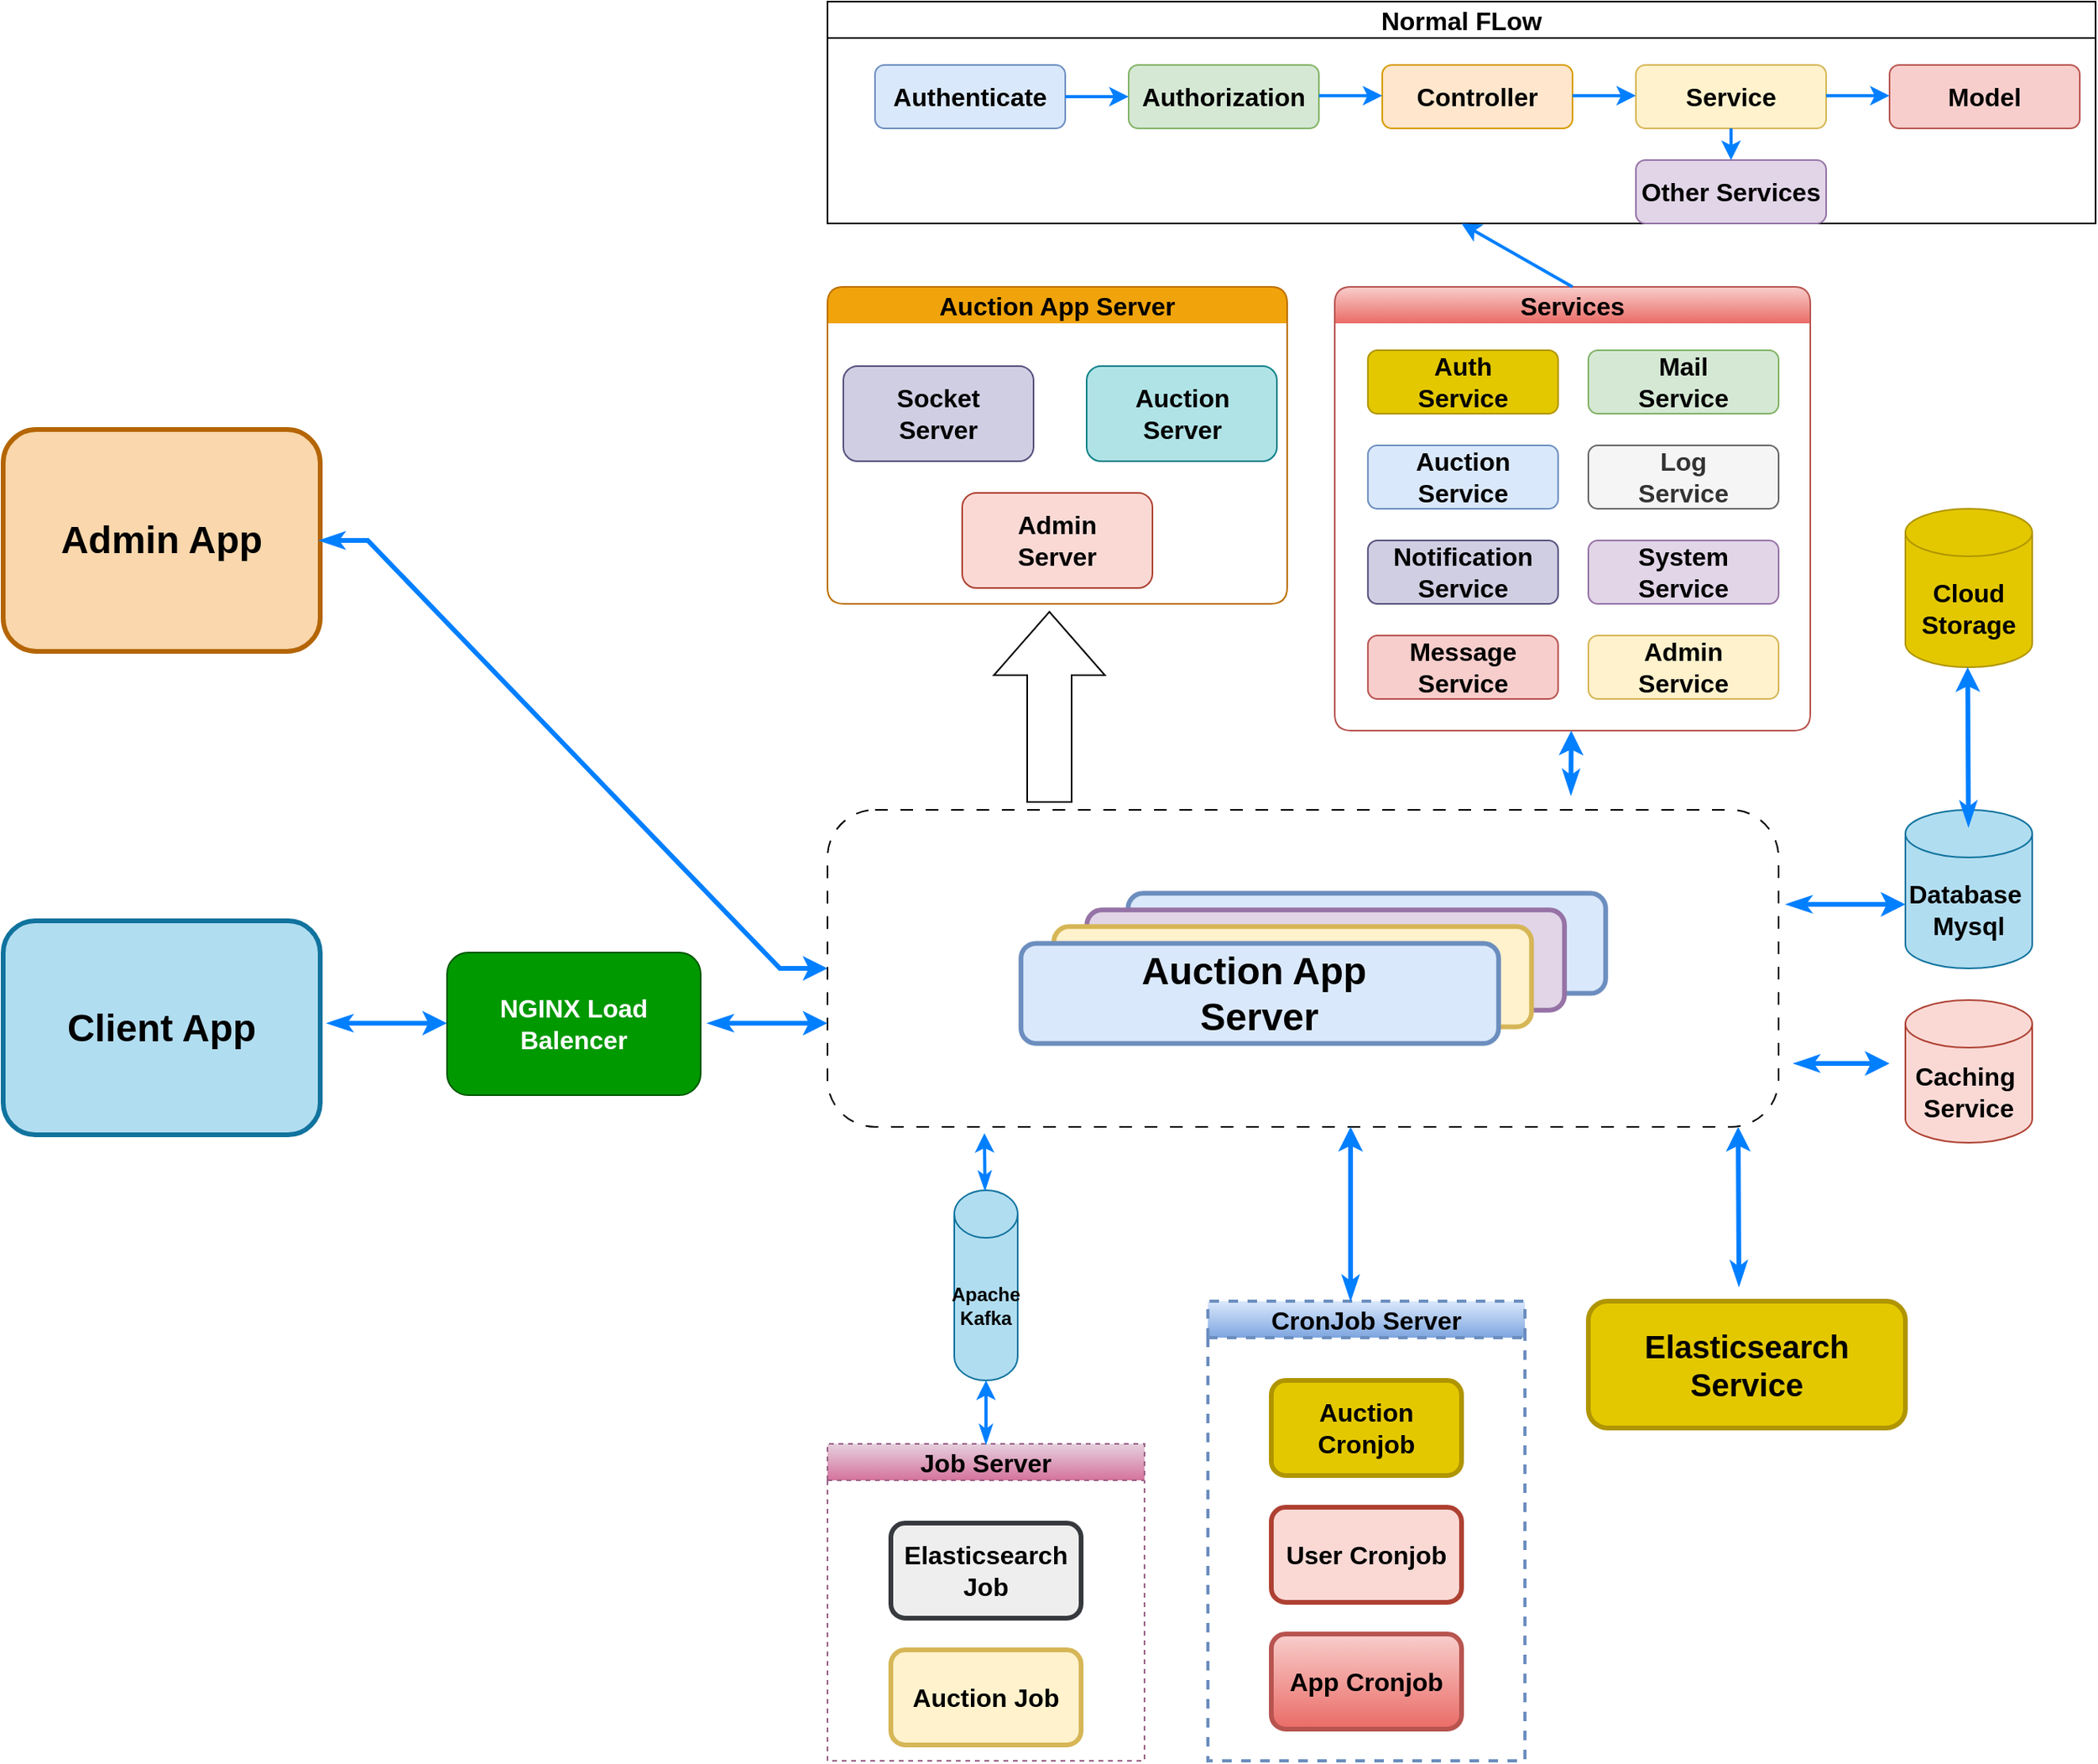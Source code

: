 <mxfile version="22.1.9" type="device">
  <diagram name="Trang-1" id="wGHR9g0vEZ7Tvko0YVtq">
    <mxGraphModel dx="3056" dy="2358" grid="1" gridSize="10" guides="1" tooltips="1" connect="1" arrows="1" fold="1" page="1" pageScale="1" pageWidth="850" pageHeight="1100" math="0" shadow="0">
      <root>
        <mxCell id="0" />
        <mxCell id="1" parent="0" />
        <mxCell id="xG7I9yB7lSo5u_yTw7F--1" value="&lt;b&gt;&lt;font style=&quot;font-size: 24px;&quot;&gt;Client App&lt;/font&gt;&lt;/b&gt;" style="rounded=1;whiteSpace=wrap;html=1;strokeWidth=3;fillColor=#b1ddf0;strokeColor=#10739e;" vertex="1" parent="1">
          <mxGeometry y="190" width="200" height="135" as="geometry" />
        </mxCell>
        <mxCell id="xG7I9yB7lSo5u_yTw7F--7" value="&lt;b style=&quot;font-size: 16px;&quot;&gt;NGINX Load&lt;br&gt;Balencer&lt;/b&gt;" style="rounded=1;whiteSpace=wrap;html=1;strokeWidth=1;fillColor=#009900;strokeColor=#005700;fontColor=#ffffff;" vertex="1" parent="1">
          <mxGeometry x="280" y="210" width="160" height="90" as="geometry" />
        </mxCell>
        <mxCell id="xG7I9yB7lSo5u_yTw7F--16" value="" style="group" vertex="1" connectable="0" parent="1">
          <mxGeometry x="520" y="120" width="600" height="200" as="geometry" />
        </mxCell>
        <mxCell id="xG7I9yB7lSo5u_yTw7F--8" value="" style="rounded=1;whiteSpace=wrap;html=1;dashed=1;dashPattern=8 8;fillColor=none;" vertex="1" parent="xG7I9yB7lSo5u_yTw7F--16">
          <mxGeometry width="600" height="200" as="geometry" />
        </mxCell>
        <mxCell id="xG7I9yB7lSo5u_yTw7F--9" value="" style="rounded=1;whiteSpace=wrap;html=1;strokeWidth=3;fillColor=#dae8fc;strokeColor=#6c8ebf;" vertex="1" parent="xG7I9yB7lSo5u_yTw7F--16">
          <mxGeometry x="189.61" y="52.632" width="301.299" height="63.158" as="geometry" />
        </mxCell>
        <mxCell id="xG7I9yB7lSo5u_yTw7F--11" value="" style="rounded=1;whiteSpace=wrap;html=1;strokeWidth=3;fillColor=#e1d5e7;strokeColor=#9673a6;" vertex="1" parent="xG7I9yB7lSo5u_yTw7F--16">
          <mxGeometry x="163.636" y="63.158" width="301.299" height="63.158" as="geometry" />
        </mxCell>
        <mxCell id="xG7I9yB7lSo5u_yTw7F--12" value="" style="rounded=1;whiteSpace=wrap;html=1;strokeWidth=3;fillColor=#fff2cc;strokeColor=#d6b656;" vertex="1" parent="xG7I9yB7lSo5u_yTw7F--16">
          <mxGeometry x="142.857" y="73.684" width="301.299" height="63.158" as="geometry" />
        </mxCell>
        <mxCell id="xG7I9yB7lSo5u_yTw7F--15" value="&lt;font style=&quot;font-size: 24px;&quot;&gt;&lt;b&gt;Auction App&amp;nbsp;&lt;br&gt;Server&lt;/b&gt;&lt;/font&gt;" style="rounded=1;whiteSpace=wrap;html=1;strokeWidth=3;fillColor=#dae8fc;strokeColor=#6c8ebf;" vertex="1" parent="xG7I9yB7lSo5u_yTw7F--16">
          <mxGeometry x="122.078" y="84.211" width="301.299" height="63.158" as="geometry" />
        </mxCell>
        <mxCell id="xG7I9yB7lSo5u_yTw7F--19" value="&lt;b style=&quot;font-size: 20px;&quot;&gt;Elasticsearch&lt;br&gt;Service&lt;br&gt;&lt;/b&gt;" style="rounded=1;whiteSpace=wrap;html=1;strokeWidth=3;fillColor=#e3c800;fontColor=#000000;strokeColor=#B09500;" vertex="1" parent="1">
          <mxGeometry x="1000" y="430" width="200" height="80" as="geometry" />
        </mxCell>
        <mxCell id="xG7I9yB7lSo5u_yTw7F--20" value="&lt;font style=&quot;font-size: 16px;&quot;&gt;Database&amp;nbsp;&lt;br&gt;Mysql&lt;/font&gt;" style="shape=cylinder3;whiteSpace=wrap;html=1;boundedLbl=1;backgroundOutline=1;size=15;fontStyle=1;fillColor=#b1ddf0;strokeColor=#10739e;" vertex="1" parent="1">
          <mxGeometry x="1200" y="120" width="80" height="100" as="geometry" />
        </mxCell>
        <mxCell id="xG7I9yB7lSo5u_yTw7F--22" value="&lt;span style=&quot;font-size: 16px;&quot;&gt;Caching&amp;nbsp;&lt;br&gt;Service&lt;br&gt;&lt;/span&gt;" style="shape=cylinder3;whiteSpace=wrap;html=1;boundedLbl=1;backgroundOutline=1;size=15;fontStyle=1;fillColor=#fad9d5;strokeColor=#ae4132;" vertex="1" parent="1">
          <mxGeometry x="1200" y="240" width="80" height="90" as="geometry" />
        </mxCell>
        <mxCell id="xG7I9yB7lSo5u_yTw7F--23" value="&lt;font style=&quot;font-size: 12px;&quot;&gt;Apache Kafka&lt;/font&gt;" style="shape=cylinder3;whiteSpace=wrap;html=1;boundedLbl=1;backgroundOutline=1;size=15;fontStyle=1;fillColor=#b1ddf0;strokeColor=#10739e;" vertex="1" parent="1">
          <mxGeometry x="600" y="360" width="40" height="120" as="geometry" />
        </mxCell>
        <mxCell id="xG7I9yB7lSo5u_yTw7F--24" value="&lt;font style=&quot;font-size: 16px;&quot;&gt;Job Server&lt;/font&gt;" style="swimlane;whiteSpace=wrap;html=1;fillColor=#e6d0de;gradientColor=#d5739d;strokeColor=#996185;dashed=1;" vertex="1" parent="1">
          <mxGeometry x="520" y="520" width="200" height="200" as="geometry" />
        </mxCell>
        <mxCell id="xG7I9yB7lSo5u_yTw7F--31" value="&lt;b&gt;&lt;font style=&quot;font-size: 16px;&quot;&gt;Elasticsearch Job&lt;/font&gt;&lt;br&gt;&lt;/b&gt;" style="rounded=1;whiteSpace=wrap;html=1;strokeWidth=3;fillColor=#eeeeee;strokeColor=#36393d;" vertex="1" parent="xG7I9yB7lSo5u_yTw7F--24">
          <mxGeometry x="40" y="50" width="120" height="60" as="geometry" />
        </mxCell>
        <mxCell id="xG7I9yB7lSo5u_yTw7F--32" value="&lt;b&gt;&lt;font style=&quot;font-size: 16px;&quot;&gt;Auction Job&lt;/font&gt;&lt;br&gt;&lt;/b&gt;" style="rounded=1;whiteSpace=wrap;html=1;strokeWidth=3;fillColor=#fff2cc;strokeColor=#d6b656;" vertex="1" parent="xG7I9yB7lSo5u_yTw7F--24">
          <mxGeometry x="40" y="130" width="120" height="60" as="geometry" />
        </mxCell>
        <mxCell id="xG7I9yB7lSo5u_yTw7F--33" value="&lt;font style=&quot;font-size: 16px;&quot;&gt;CronJob Server&lt;/font&gt;" style="swimlane;whiteSpace=wrap;html=1;fillColor=#dae8fc;gradientColor=#7ea6e0;strokeColor=#6c8ebf;strokeWidth=2;dashed=1;startSize=23;" vertex="1" parent="1">
          <mxGeometry x="760" y="430" width="200" height="290" as="geometry" />
        </mxCell>
        <mxCell id="xG7I9yB7lSo5u_yTw7F--34" value="&lt;b&gt;&lt;font style=&quot;font-size: 16px;&quot;&gt;Auction Cronjob&lt;/font&gt;&lt;br&gt;&lt;/b&gt;" style="rounded=1;whiteSpace=wrap;html=1;strokeWidth=3;fillColor=#e3c800;fontColor=#000000;strokeColor=#B09500;" vertex="1" parent="xG7I9yB7lSo5u_yTw7F--33">
          <mxGeometry x="40" y="50" width="120" height="60" as="geometry" />
        </mxCell>
        <mxCell id="xG7I9yB7lSo5u_yTw7F--35" value="&lt;b&gt;&lt;font style=&quot;font-size: 16px;&quot;&gt;User Cronjob&lt;/font&gt;&lt;br&gt;&lt;/b&gt;" style="rounded=1;whiteSpace=wrap;html=1;strokeWidth=3;fillColor=#fad9d5;strokeColor=#ae4132;" vertex="1" parent="xG7I9yB7lSo5u_yTw7F--33">
          <mxGeometry x="40" y="130" width="120" height="60" as="geometry" />
        </mxCell>
        <mxCell id="xG7I9yB7lSo5u_yTw7F--36" value="&lt;b&gt;&lt;font style=&quot;font-size: 16px;&quot;&gt;App Cronjob&lt;/font&gt;&lt;br&gt;&lt;/b&gt;" style="rounded=1;whiteSpace=wrap;html=1;strokeWidth=3;fillColor=#f8cecc;strokeColor=#b85450;gradientColor=#ea6b66;" vertex="1" parent="xG7I9yB7lSo5u_yTw7F--33">
          <mxGeometry x="40" y="210" width="120" height="60" as="geometry" />
        </mxCell>
        <mxCell id="xG7I9yB7lSo5u_yTw7F--38" value="" style="endArrow=classic;html=1;rounded=0;startArrow=classicThin;startFill=1;strokeColor=#007FFF;strokeWidth=2;" edge="1" parent="1" source="xG7I9yB7lSo5u_yTw7F--23">
          <mxGeometry width="50" height="50" relative="1" as="geometry">
            <mxPoint x="619" y="350" as="sourcePoint" />
            <mxPoint x="619" y="324" as="targetPoint" />
          </mxGeometry>
        </mxCell>
        <mxCell id="xG7I9yB7lSo5u_yTw7F--40" value="" style="endArrow=classic;html=1;rounded=0;startArrow=classicThin;startFill=1;strokeColor=#007FFF;exitX=0.5;exitY=0;exitDx=0;exitDy=0;strokeWidth=2;" edge="1" parent="1" source="xG7I9yB7lSo5u_yTw7F--24">
          <mxGeometry width="50" height="50" relative="1" as="geometry">
            <mxPoint x="629" y="370" as="sourcePoint" />
            <mxPoint x="620" y="480" as="targetPoint" />
          </mxGeometry>
        </mxCell>
        <mxCell id="xG7I9yB7lSo5u_yTw7F--42" value="" style="endArrow=classic;html=1;rounded=0;startArrow=classicThin;startFill=1;strokeColor=#007FFF;strokeWidth=3;exitX=0.45;exitY=-0.003;exitDx=0;exitDy=0;exitPerimeter=0;" edge="1" parent="1" source="xG7I9yB7lSo5u_yTw7F--33">
          <mxGeometry width="50" height="50" relative="1" as="geometry">
            <mxPoint x="850" y="390" as="sourcePoint" />
            <mxPoint x="850" y="320" as="targetPoint" />
          </mxGeometry>
        </mxCell>
        <mxCell id="xG7I9yB7lSo5u_yTw7F--44" value="" style="endArrow=classic;html=1;rounded=0;startArrow=classicThin;startFill=1;strokeColor=#007FFF;strokeWidth=3;" edge="1" parent="1">
          <mxGeometry width="50" height="50" relative="1" as="geometry">
            <mxPoint x="1095" y="420" as="sourcePoint" />
            <mxPoint x="1094.5" y="320" as="targetPoint" />
            <Array as="points">
              <mxPoint x="1094.5" y="320" />
            </Array>
          </mxGeometry>
        </mxCell>
        <mxCell id="xG7I9yB7lSo5u_yTw7F--48" value="Auction App Server" style="swimlane;whiteSpace=wrap;html=1;fillColor=#f0a30a;strokeColor=#BD7000;fontColor=#000000;fontSize=16;rounded=1;shadow=0;swimlaneLine=0;glass=0;" vertex="1" parent="1">
          <mxGeometry x="520" y="-210" width="290" height="200" as="geometry" />
        </mxCell>
        <mxCell id="xG7I9yB7lSo5u_yTw7F--49" value="&lt;b&gt;Socket&lt;br&gt;Server&lt;br&gt;&lt;/b&gt;" style="rounded=1;whiteSpace=wrap;html=1;strokeWidth=1;fillColor=#d0cee2;strokeColor=#56517e;fontSize=16;" vertex="1" parent="xG7I9yB7lSo5u_yTw7F--48">
          <mxGeometry x="10" y="50" width="120" height="60" as="geometry" />
        </mxCell>
        <mxCell id="xG7I9yB7lSo5u_yTw7F--50" value="&lt;b style=&quot;font-size: 16px;&quot;&gt;Auction&lt;br&gt;Server&lt;br&gt;&lt;/b&gt;" style="rounded=1;whiteSpace=wrap;html=1;strokeWidth=1;fillColor=#b0e3e6;strokeColor=#0e8088;" vertex="1" parent="xG7I9yB7lSo5u_yTw7F--48">
          <mxGeometry x="163.51" y="50" width="120" height="60" as="geometry" />
        </mxCell>
        <mxCell id="xG7I9yB7lSo5u_yTw7F--51" value="&lt;b&gt;&lt;font style=&quot;font-size: 16px;&quot;&gt;Admin&lt;br&gt;Server&lt;br&gt;&lt;/font&gt;&lt;/b&gt;" style="rounded=1;whiteSpace=wrap;html=1;strokeWidth=1;fillColor=#fad9d5;strokeColor=#ae4132;" vertex="1" parent="xG7I9yB7lSo5u_yTw7F--48">
          <mxGeometry x="85" y="130" width="120" height="60" as="geometry" />
        </mxCell>
        <mxCell id="xG7I9yB7lSo5u_yTw7F--52" value="" style="html=1;shadow=0;dashed=0;align=center;verticalAlign=middle;shape=mxgraph.arrows2.arrow;dy=0.6;dx=40;notch=0;rotation=-90;" vertex="1" parent="1">
          <mxGeometry x="600" y="20" width="120" height="70" as="geometry" />
        </mxCell>
        <mxCell id="xG7I9yB7lSo5u_yTw7F--53" value="Services" style="swimlane;whiteSpace=wrap;html=1;fillColor=#f8cecc;strokeColor=#b85450;fontSize=16;rounded=1;shadow=0;swimlaneLine=0;glass=0;gradientColor=#ea6b66;" vertex="1" parent="1">
          <mxGeometry x="840" y="-210" width="300" height="280" as="geometry" />
        </mxCell>
        <mxCell id="xG7I9yB7lSo5u_yTw7F--54" value="&lt;b style=&quot;border-color: var(--border-color);&quot;&gt;Auth &lt;br&gt;Service&lt;/b&gt;&lt;b&gt;&lt;br&gt;&lt;/b&gt;" style="rounded=1;whiteSpace=wrap;html=1;strokeWidth=1;fillColor=#e3c800;strokeColor=#B09500;fontSize=16;fontColor=#000000;" vertex="1" parent="xG7I9yB7lSo5u_yTw7F--53">
          <mxGeometry x="20.91" y="40" width="120" height="40" as="geometry" />
        </mxCell>
        <mxCell id="xG7I9yB7lSo5u_yTw7F--57" value="&lt;b style=&quot;border-color: var(--border-color);&quot;&gt;Auction Service&lt;/b&gt;&lt;b&gt;&lt;br&gt;&lt;/b&gt;" style="rounded=1;whiteSpace=wrap;html=1;strokeWidth=1;fillColor=#dae8fc;strokeColor=#6c8ebf;fontSize=16;" vertex="1" parent="xG7I9yB7lSo5u_yTw7F--53">
          <mxGeometry x="20.91" y="100" width="120" height="40" as="geometry" />
        </mxCell>
        <mxCell id="xG7I9yB7lSo5u_yTw7F--58" value="&lt;b style=&quot;border-color: var(--border-color);&quot;&gt;Notification Service&lt;/b&gt;&lt;b&gt;&lt;br&gt;&lt;/b&gt;" style="rounded=1;whiteSpace=wrap;html=1;strokeWidth=1;fillColor=#d0cee2;strokeColor=#56517e;fontSize=16;" vertex="1" parent="xG7I9yB7lSo5u_yTw7F--53">
          <mxGeometry x="20.91" y="160" width="120" height="40" as="geometry" />
        </mxCell>
        <mxCell id="xG7I9yB7lSo5u_yTw7F--60" value="&lt;b style=&quot;border-color: var(--border-color);&quot;&gt;Message Service&lt;/b&gt;&lt;b&gt;&lt;br&gt;&lt;/b&gt;" style="rounded=1;whiteSpace=wrap;html=1;strokeWidth=1;fillColor=#f8cecc;strokeColor=#b85450;fontSize=16;" vertex="1" parent="xG7I9yB7lSo5u_yTw7F--53">
          <mxGeometry x="20.91" y="220" width="120" height="40" as="geometry" />
        </mxCell>
        <mxCell id="xG7I9yB7lSo5u_yTw7F--61" value="&lt;b style=&quot;border-color: var(--border-color);&quot;&gt;Mail &lt;br&gt;Service&lt;/b&gt;&lt;b&gt;&lt;br&gt;&lt;/b&gt;" style="rounded=1;whiteSpace=wrap;html=1;strokeWidth=1;fillColor=#d5e8d4;strokeColor=#82b366;fontSize=16;" vertex="1" parent="xG7I9yB7lSo5u_yTw7F--53">
          <mxGeometry x="160" y="40" width="120" height="40" as="geometry" />
        </mxCell>
        <mxCell id="xG7I9yB7lSo5u_yTw7F--62" value="&lt;b style=&quot;border-color: var(--border-color);&quot;&gt;Log&lt;br&gt;Service&lt;/b&gt;&lt;b&gt;&lt;br&gt;&lt;/b&gt;" style="rounded=1;whiteSpace=wrap;html=1;strokeWidth=1;fillColor=#f5f5f5;strokeColor=#666666;fontSize=16;fontColor=#333333;" vertex="1" parent="xG7I9yB7lSo5u_yTw7F--53">
          <mxGeometry x="160" y="100" width="120" height="40" as="geometry" />
        </mxCell>
        <mxCell id="xG7I9yB7lSo5u_yTw7F--63" value="&lt;b style=&quot;border-color: var(--border-color);&quot;&gt;System&lt;br&gt;Service&lt;/b&gt;&lt;b&gt;&lt;br&gt;&lt;/b&gt;" style="rounded=1;whiteSpace=wrap;html=1;strokeWidth=1;fillColor=#e1d5e7;strokeColor=#9673a6;fontSize=16;" vertex="1" parent="xG7I9yB7lSo5u_yTw7F--53">
          <mxGeometry x="160" y="160" width="120" height="40" as="geometry" />
        </mxCell>
        <mxCell id="xG7I9yB7lSo5u_yTw7F--64" value="&lt;b style=&quot;border-color: var(--border-color);&quot;&gt;Admin&lt;br&gt;Service&lt;/b&gt;&lt;b&gt;&lt;br&gt;&lt;/b&gt;" style="rounded=1;whiteSpace=wrap;html=1;strokeWidth=1;fillColor=#fff2cc;strokeColor=#d6b656;fontSize=16;" vertex="1" parent="xG7I9yB7lSo5u_yTw7F--53">
          <mxGeometry x="160" y="220" width="120" height="40" as="geometry" />
        </mxCell>
        <mxCell id="xG7I9yB7lSo5u_yTw7F--65" value="&lt;font style=&quot;font-size: 16px;&quot;&gt;Cloud&lt;br&gt;Storage&lt;/font&gt;" style="shape=cylinder3;whiteSpace=wrap;html=1;boundedLbl=1;backgroundOutline=1;size=15;fontStyle=1;fillColor=#e3c800;strokeColor=#B09500;fontColor=#000000;" vertex="1" parent="1">
          <mxGeometry x="1200" y="-70" width="80" height="100" as="geometry" />
        </mxCell>
        <mxCell id="xG7I9yB7lSo5u_yTw7F--75" value="&lt;font style=&quot;font-size: 16px;&quot;&gt;Normal FLow&lt;/font&gt;" style="swimlane;whiteSpace=wrap;html=1;" vertex="1" parent="1">
          <mxGeometry x="520" y="-390" width="800" height="140" as="geometry" />
        </mxCell>
        <mxCell id="xG7I9yB7lSo5u_yTw7F--76" value="&lt;b&gt;Authenticate&lt;br&gt;&lt;/b&gt;" style="rounded=1;whiteSpace=wrap;html=1;strokeWidth=1;fillColor=#dae8fc;strokeColor=#6c8ebf;fontSize=16;" vertex="1" parent="xG7I9yB7lSo5u_yTw7F--75">
          <mxGeometry x="30.0" y="40" width="120" height="40" as="geometry" />
        </mxCell>
        <mxCell id="xG7I9yB7lSo5u_yTw7F--77" value="&lt;b&gt;Authorization&lt;br&gt;&lt;/b&gt;" style="rounded=1;whiteSpace=wrap;html=1;strokeWidth=1;fillColor=#d5e8d4;strokeColor=#82b366;fontSize=16;" vertex="1" parent="xG7I9yB7lSo5u_yTw7F--75">
          <mxGeometry x="190.0" y="40" width="120" height="40" as="geometry" />
        </mxCell>
        <mxCell id="xG7I9yB7lSo5u_yTw7F--78" value="&lt;b&gt;Controller&lt;br&gt;&lt;/b&gt;" style="rounded=1;whiteSpace=wrap;html=1;strokeWidth=1;fillColor=#ffe6cc;strokeColor=#d79b00;fontSize=16;" vertex="1" parent="xG7I9yB7lSo5u_yTw7F--75">
          <mxGeometry x="350" y="40" width="120" height="40" as="geometry" />
        </mxCell>
        <mxCell id="xG7I9yB7lSo5u_yTw7F--79" value="&lt;b&gt;Service&lt;br&gt;&lt;/b&gt;" style="rounded=1;whiteSpace=wrap;html=1;strokeWidth=1;fillColor=#fff2cc;strokeColor=#d6b656;fontSize=16;" vertex="1" parent="xG7I9yB7lSo5u_yTw7F--75">
          <mxGeometry x="510" y="40" width="120" height="40" as="geometry" />
        </mxCell>
        <mxCell id="xG7I9yB7lSo5u_yTw7F--80" value="&lt;b&gt;Model&lt;br&gt;&lt;/b&gt;" style="rounded=1;whiteSpace=wrap;html=1;strokeWidth=1;fillColor=#f8cecc;strokeColor=#b85450;fontSize=16;" vertex="1" parent="xG7I9yB7lSo5u_yTw7F--75">
          <mxGeometry x="670" y="40" width="120" height="40" as="geometry" />
        </mxCell>
        <mxCell id="xG7I9yB7lSo5u_yTw7F--81" value="&lt;b&gt;Other Services&lt;br&gt;&lt;/b&gt;" style="rounded=1;whiteSpace=wrap;html=1;strokeWidth=1;fillColor=#e1d5e7;strokeColor=#9673a6;fontSize=16;" vertex="1" parent="xG7I9yB7lSo5u_yTw7F--75">
          <mxGeometry x="510" y="100" width="120" height="40" as="geometry" />
        </mxCell>
        <mxCell id="xG7I9yB7lSo5u_yTw7F--84" value="" style="endArrow=classic;html=1;rounded=0;startArrow=none;startFill=0;strokeColor=#007FFF;strokeWidth=2;entryX=0;entryY=0.5;entryDx=0;entryDy=0;exitX=1;exitY=0.5;exitDx=0;exitDy=0;" edge="1" parent="xG7I9yB7lSo5u_yTw7F--75" source="xG7I9yB7lSo5u_yTw7F--76" target="xG7I9yB7lSo5u_yTw7F--77">
          <mxGeometry width="50" height="50" relative="1" as="geometry">
            <mxPoint x="109" y="760" as="sourcePoint" />
            <mxPoint x="109" y="724" as="targetPoint" />
          </mxGeometry>
        </mxCell>
        <mxCell id="xG7I9yB7lSo5u_yTw7F--86" value="" style="endArrow=classic;html=1;rounded=0;startArrow=none;startFill=0;strokeColor=#007FFF;strokeWidth=2;entryX=0;entryY=0.5;entryDx=0;entryDy=0;exitX=1;exitY=0.5;exitDx=0;exitDy=0;" edge="1" parent="xG7I9yB7lSo5u_yTw7F--75">
          <mxGeometry width="50" height="50" relative="1" as="geometry">
            <mxPoint x="310" y="59.41" as="sourcePoint" />
            <mxPoint x="350" y="59.41" as="targetPoint" />
          </mxGeometry>
        </mxCell>
        <mxCell id="xG7I9yB7lSo5u_yTw7F--87" value="" style="endArrow=classic;html=1;rounded=0;startArrow=none;startFill=0;strokeColor=#007FFF;strokeWidth=2;entryX=0;entryY=0.5;entryDx=0;entryDy=0;exitX=1;exitY=0.5;exitDx=0;exitDy=0;" edge="1" parent="xG7I9yB7lSo5u_yTw7F--75">
          <mxGeometry width="50" height="50" relative="1" as="geometry">
            <mxPoint x="470" y="59.41" as="sourcePoint" />
            <mxPoint x="510" y="59.41" as="targetPoint" />
          </mxGeometry>
        </mxCell>
        <mxCell id="xG7I9yB7lSo5u_yTw7F--88" value="" style="endArrow=classic;html=1;rounded=0;startArrow=none;startFill=0;strokeColor=#007FFF;strokeWidth=2;entryX=0;entryY=0.5;entryDx=0;entryDy=0;exitX=1;exitY=0.5;exitDx=0;exitDy=0;" edge="1" parent="xG7I9yB7lSo5u_yTw7F--75">
          <mxGeometry width="50" height="50" relative="1" as="geometry">
            <mxPoint x="630" y="59.41" as="sourcePoint" />
            <mxPoint x="670" y="59.41" as="targetPoint" />
          </mxGeometry>
        </mxCell>
        <mxCell id="xG7I9yB7lSo5u_yTw7F--89" value="" style="endArrow=classic;html=1;rounded=0;startArrow=none;startFill=0;strokeColor=#007FFF;strokeWidth=2;entryX=0.5;entryY=0;entryDx=0;entryDy=0;exitX=0.5;exitY=1;exitDx=0;exitDy=0;" edge="1" parent="xG7I9yB7lSo5u_yTw7F--75" source="xG7I9yB7lSo5u_yTw7F--79" target="xG7I9yB7lSo5u_yTw7F--81">
          <mxGeometry width="50" height="50" relative="1" as="geometry">
            <mxPoint x="640" y="69.41" as="sourcePoint" />
            <mxPoint x="680" y="69.41" as="targetPoint" />
          </mxGeometry>
        </mxCell>
        <mxCell id="xG7I9yB7lSo5u_yTw7F--91" value="" style="endArrow=classic;html=1;rounded=0;startArrow=none;startFill=0;strokeColor=#007FFF;strokeWidth=2;entryX=0.5;entryY=1;entryDx=0;entryDy=0;exitX=0.5;exitY=0;exitDx=0;exitDy=0;" edge="1" parent="1" source="xG7I9yB7lSo5u_yTw7F--53" target="xG7I9yB7lSo5u_yTw7F--75">
          <mxGeometry width="50" height="50" relative="1" as="geometry">
            <mxPoint x="1100" y="-300" as="sourcePoint" />
            <mxPoint x="1100" y="-280" as="targetPoint" />
          </mxGeometry>
        </mxCell>
        <mxCell id="xG7I9yB7lSo5u_yTw7F--93" value="" style="endArrow=classic;html=1;rounded=0;startArrow=classicThin;startFill=1;strokeColor=#007FFF;strokeWidth=3;exitX=1.009;exitY=0.298;exitDx=0;exitDy=0;exitPerimeter=0;entryX=0;entryY=0.596;entryDx=0;entryDy=0;entryPerimeter=0;" edge="1" parent="1" source="xG7I9yB7lSo5u_yTw7F--8" target="xG7I9yB7lSo5u_yTw7F--20">
          <mxGeometry width="50" height="50" relative="1" as="geometry">
            <mxPoint x="860" y="439" as="sourcePoint" />
            <mxPoint x="860" y="330" as="targetPoint" />
          </mxGeometry>
        </mxCell>
        <mxCell id="xG7I9yB7lSo5u_yTw7F--95" value="" style="endArrow=classic;html=1;rounded=0;startArrow=classicThin;startFill=1;strokeColor=#007FFF;strokeWidth=3;exitX=1.017;exitY=0.8;exitDx=0;exitDy=0;exitPerimeter=0;" edge="1" parent="1" source="xG7I9yB7lSo5u_yTw7F--8">
          <mxGeometry width="50" height="50" relative="1" as="geometry">
            <mxPoint x="1135" y="190" as="sourcePoint" />
            <mxPoint x="1190" y="280" as="targetPoint" />
          </mxGeometry>
        </mxCell>
        <mxCell id="xG7I9yB7lSo5u_yTw7F--99" value="" style="endArrow=classic;html=1;rounded=0;startArrow=classicThin;startFill=1;strokeColor=#007FFF;strokeWidth=3;" edge="1" parent="1">
          <mxGeometry width="50" height="50" relative="1" as="geometry">
            <mxPoint x="1239.79" y="130" as="sourcePoint" />
            <mxPoint x="1239.29" y="30" as="targetPoint" />
            <Array as="points">
              <mxPoint x="1239.29" y="30" />
            </Array>
          </mxGeometry>
        </mxCell>
        <mxCell id="xG7I9yB7lSo5u_yTw7F--100" value="&lt;b&gt;&lt;font style=&quot;font-size: 24px;&quot;&gt;Admin App&lt;/font&gt;&lt;/b&gt;" style="rounded=1;whiteSpace=wrap;html=1;strokeWidth=3;fillColor=#fad7ac;strokeColor=#b46504;" vertex="1" parent="1">
          <mxGeometry y="-120" width="200" height="140" as="geometry" />
        </mxCell>
        <mxCell id="xG7I9yB7lSo5u_yTw7F--101" value="" style="endArrow=classic;html=1;rounded=0;startArrow=classicThin;startFill=1;strokeColor=#007FFF;strokeWidth=3;exitX=1.009;exitY=0.298;exitDx=0;exitDy=0;exitPerimeter=0;entryX=0;entryY=0.596;entryDx=0;entryDy=0;entryPerimeter=0;" edge="1" parent="1">
          <mxGeometry width="50" height="50" relative="1" as="geometry">
            <mxPoint x="445" y="254.58" as="sourcePoint" />
            <mxPoint x="520" y="254.58" as="targetPoint" />
          </mxGeometry>
        </mxCell>
        <mxCell id="xG7I9yB7lSo5u_yTw7F--102" value="" style="endArrow=classic;html=1;rounded=0;startArrow=classicThin;startFill=1;strokeColor=#007FFF;strokeWidth=3;exitX=1.009;exitY=0.298;exitDx=0;exitDy=0;exitPerimeter=0;entryX=0;entryY=0.596;entryDx=0;entryDy=0;entryPerimeter=0;" edge="1" parent="1">
          <mxGeometry width="50" height="50" relative="1" as="geometry">
            <mxPoint x="205" y="254.58" as="sourcePoint" />
            <mxPoint x="280" y="254.58" as="targetPoint" />
          </mxGeometry>
        </mxCell>
        <mxCell id="xG7I9yB7lSo5u_yTw7F--103" value="" style="endArrow=classic;html=1;rounded=0;startArrow=classicThin;startFill=1;strokeColor=#007FFF;strokeWidth=3;exitX=1;exitY=0.5;exitDx=0;exitDy=0;edgeStyle=entityRelationEdgeStyle;" edge="1" parent="1" source="xG7I9yB7lSo5u_yTw7F--100" target="xG7I9yB7lSo5u_yTw7F--8">
          <mxGeometry width="50" height="50" relative="1" as="geometry">
            <mxPoint x="300" as="sourcePoint" />
            <mxPoint x="375" as="targetPoint" />
          </mxGeometry>
        </mxCell>
        <mxCell id="xG7I9yB7lSo5u_yTw7F--104" value="" style="endArrow=classic;html=1;rounded=0;startArrow=classicThin;startFill=1;strokeColor=#007FFF;strokeWidth=3;" edge="1" parent="1">
          <mxGeometry width="50" height="50" relative="1" as="geometry">
            <mxPoint x="989" y="110" as="sourcePoint" />
            <mxPoint x="989.23" y="70" as="targetPoint" />
          </mxGeometry>
        </mxCell>
      </root>
    </mxGraphModel>
  </diagram>
</mxfile>
